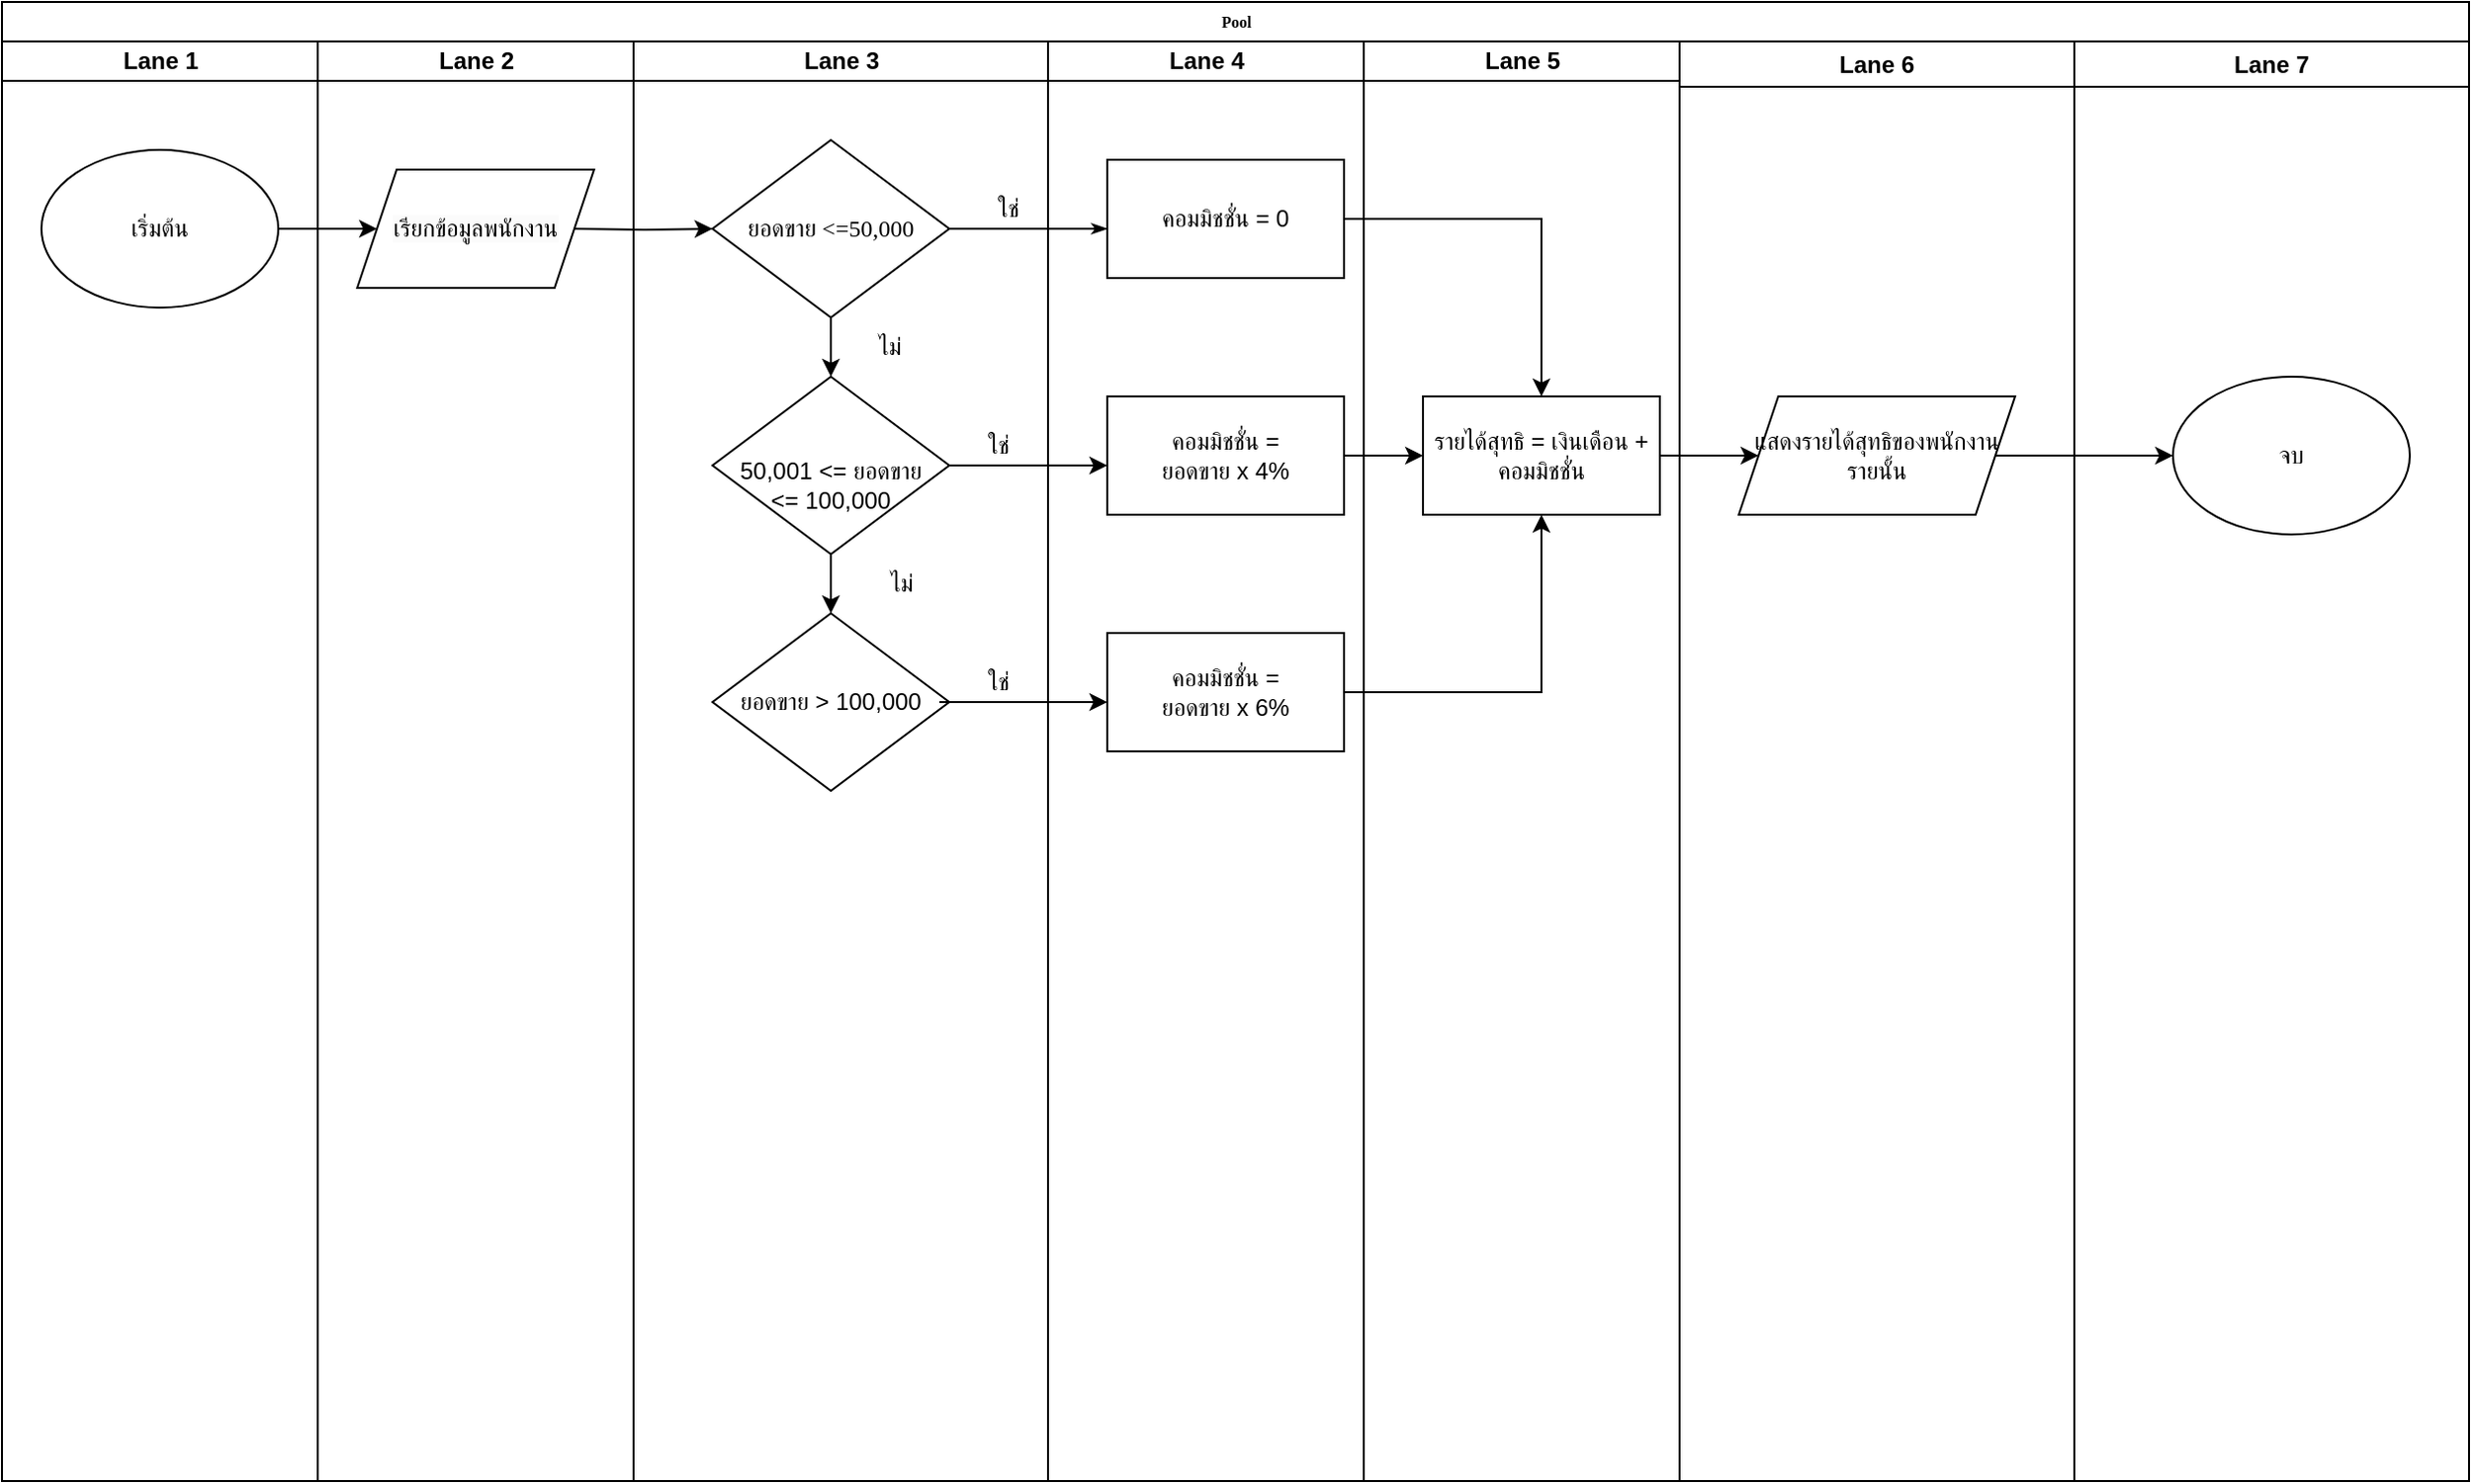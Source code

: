 <mxfile version="21.6.8" type="github">
  <diagram name="Page-1" id="74e2e168-ea6b-b213-b513-2b3c1d86103e">
    <mxGraphModel dx="1379" dy="764" grid="1" gridSize="10" guides="1" tooltips="1" connect="1" arrows="1" fold="1" page="1" pageScale="1" pageWidth="1100" pageHeight="850" background="none" math="0" shadow="0">
      <root>
        <mxCell id="0" />
        <mxCell id="1" parent="0" />
        <mxCell id="77e6c97f196da883-1" value="Pool" style="swimlane;html=1;childLayout=stackLayout;startSize=20;rounded=0;shadow=0;labelBackgroundColor=none;strokeWidth=1;fontFamily=Verdana;fontSize=8;align=center;" parent="1" vertex="1">
          <mxGeometry x="70" y="40" width="1250" height="750" as="geometry" />
        </mxCell>
        <mxCell id="77e6c97f196da883-2" value="Lane 1" style="swimlane;html=1;startSize=20;" parent="77e6c97f196da883-1" vertex="1">
          <mxGeometry y="20" width="160" height="730" as="geometry" />
        </mxCell>
        <mxCell id="JY_JNldOcuyJMrii4reW-22" value="เริ่มต้น" style="ellipse;whiteSpace=wrap;html=1;" vertex="1" parent="77e6c97f196da883-2">
          <mxGeometry x="20" y="55" width="120" height="80" as="geometry" />
        </mxCell>
        <mxCell id="77e6c97f196da883-33" style="edgeStyle=orthogonalEdgeStyle;rounded=1;html=1;labelBackgroundColor=none;startArrow=none;startFill=0;startSize=5;endArrow=classicThin;endFill=1;endSize=5;jettySize=auto;orthogonalLoop=1;strokeWidth=1;fontFamily=Verdana;fontSize=8" parent="77e6c97f196da883-1" source="77e6c97f196da883-13" edge="1">
          <mxGeometry relative="1" as="geometry">
            <mxPoint x="560" y="115" as="targetPoint" />
          </mxGeometry>
        </mxCell>
        <mxCell id="77e6c97f196da883-3" value="Lane 2" style="swimlane;html=1;startSize=20;" parent="77e6c97f196da883-1" vertex="1">
          <mxGeometry x="160" y="20" width="160" height="730" as="geometry" />
        </mxCell>
        <mxCell id="JY_JNldOcuyJMrii4reW-25" value="&lt;font style=&quot;font-size: 12px;&quot;&gt;&lt;span style=&quot;color: rgb(0, 0, 0); font-family: Verdana; font-style: normal; font-variant-ligatures: normal; font-variant-caps: normal; font-weight: 400; letter-spacing: normal; orphans: 2; text-align: center; text-indent: 0px; text-transform: none; widows: 2; word-spacing: 0px; -webkit-text-stroke-width: 0px; background-color: rgb(251, 251, 251); text-decoration-thickness: initial; text-decoration-style: initial; text-decoration-color: initial; float: none; display: inline !important;&quot;&gt;เรียกข้อมูลพนักงาน&lt;/span&gt;&lt;br&gt;&lt;/font&gt;" style="shape=parallelogram;perimeter=parallelogramPerimeter;whiteSpace=wrap;html=1;fixedSize=1;" vertex="1" parent="77e6c97f196da883-3">
          <mxGeometry x="20" y="65" width="120" height="60" as="geometry" />
        </mxCell>
        <mxCell id="77e6c97f196da883-4" value="Lane 3" style="swimlane;html=1;startSize=20;" parent="77e6c97f196da883-1" vertex="1">
          <mxGeometry x="320" y="20" width="210" height="730" as="geometry" />
        </mxCell>
        <mxCell id="JY_JNldOcuyJMrii4reW-6" style="edgeStyle=orthogonalEdgeStyle;rounded=0;orthogonalLoop=1;jettySize=auto;html=1;entryX=0.5;entryY=0;entryDx=0;entryDy=0;" edge="1" parent="77e6c97f196da883-4" source="77e6c97f196da883-13" target="JY_JNldOcuyJMrii4reW-5">
          <mxGeometry relative="1" as="geometry" />
        </mxCell>
        <mxCell id="77e6c97f196da883-13" value="&lt;font style=&quot;font-size: 12px;&quot;&gt;ยอดขาย &amp;lt;=50,000&lt;/font&gt;" style="rhombus;whiteSpace=wrap;html=1;rounded=0;shadow=0;labelBackgroundColor=none;strokeWidth=1;fontFamily=Verdana;fontSize=8;align=center;" parent="77e6c97f196da883-4" vertex="1">
          <mxGeometry x="40" y="50" width="120" height="90" as="geometry" />
        </mxCell>
        <mxCell id="JY_JNldOcuyJMrii4reW-13" style="edgeStyle=orthogonalEdgeStyle;rounded=0;orthogonalLoop=1;jettySize=auto;html=1;entryX=0.5;entryY=0;entryDx=0;entryDy=0;" edge="1" parent="77e6c97f196da883-4" source="JY_JNldOcuyJMrii4reW-5" target="JY_JNldOcuyJMrii4reW-11">
          <mxGeometry relative="1" as="geometry" />
        </mxCell>
        <mxCell id="JY_JNldOcuyJMrii4reW-5" value="" style="rhombus;whiteSpace=wrap;html=1;rounded=0;shadow=0;labelBackgroundColor=none;strokeWidth=1;fontFamily=Verdana;fontSize=8;align=center;" vertex="1" parent="77e6c97f196da883-4">
          <mxGeometry x="40" y="170" width="120" height="90" as="geometry" />
        </mxCell>
        <mxCell id="JY_JNldOcuyJMrii4reW-7" value="50,001 &amp;lt;= ยอดขาย &amp;lt;= 100,000" style="text;html=1;strokeColor=none;fillColor=none;align=center;verticalAlign=middle;whiteSpace=wrap;rounded=0;" vertex="1" parent="77e6c97f196da883-4">
          <mxGeometry x="45" y="200" width="110" height="50" as="geometry" />
        </mxCell>
        <mxCell id="JY_JNldOcuyJMrii4reW-10" value="ใช่" style="text;html=1;strokeColor=none;fillColor=none;align=center;verticalAlign=middle;whiteSpace=wrap;rounded=0;" vertex="1" parent="77e6c97f196da883-4">
          <mxGeometry x="155" y="190" width="60" height="30" as="geometry" />
        </mxCell>
        <mxCell id="JY_JNldOcuyJMrii4reW-4" value="ใช่" style="text;html=1;strokeColor=none;fillColor=none;align=center;verticalAlign=middle;whiteSpace=wrap;rounded=0;" vertex="1" parent="77e6c97f196da883-4">
          <mxGeometry x="160" y="70" width="60" height="30" as="geometry" />
        </mxCell>
        <mxCell id="JY_JNldOcuyJMrii4reW-11" value="" style="rhombus;whiteSpace=wrap;html=1;rounded=0;shadow=0;labelBackgroundColor=none;strokeWidth=1;fontFamily=Verdana;fontSize=8;align=center;" vertex="1" parent="77e6c97f196da883-4">
          <mxGeometry x="40" y="290" width="120" height="90" as="geometry" />
        </mxCell>
        <mxCell id="JY_JNldOcuyJMrii4reW-12" value="ยอดขาย &amp;gt; 100,000" style="text;html=1;strokeColor=none;fillColor=none;align=center;verticalAlign=middle;whiteSpace=wrap;rounded=0;" vertex="1" parent="77e6c97f196da883-4">
          <mxGeometry x="45" y="310" width="110" height="50" as="geometry" />
        </mxCell>
        <mxCell id="JY_JNldOcuyJMrii4reW-16" value="ใช่" style="text;html=1;strokeColor=none;fillColor=none;align=center;verticalAlign=middle;whiteSpace=wrap;rounded=0;" vertex="1" parent="77e6c97f196da883-4">
          <mxGeometry x="155" y="310" width="60" height="30" as="geometry" />
        </mxCell>
        <mxCell id="JY_JNldOcuyJMrii4reW-42" value="ไม่" style="text;html=1;strokeColor=none;fillColor=none;align=center;verticalAlign=middle;whiteSpace=wrap;rounded=0;" vertex="1" parent="77e6c97f196da883-4">
          <mxGeometry x="100" y="140" width="60" height="30" as="geometry" />
        </mxCell>
        <mxCell id="JY_JNldOcuyJMrii4reW-43" value="ไม่" style="text;html=1;strokeColor=none;fillColor=none;align=center;verticalAlign=middle;whiteSpace=wrap;rounded=0;" vertex="1" parent="77e6c97f196da883-4">
          <mxGeometry x="106" y="260" width="60" height="30" as="geometry" />
        </mxCell>
        <mxCell id="JY_JNldOcuyJMrii4reW-9" style="edgeStyle=orthogonalEdgeStyle;rounded=0;orthogonalLoop=1;jettySize=auto;html=1;" edge="1" parent="77e6c97f196da883-1" source="JY_JNldOcuyJMrii4reW-5">
          <mxGeometry relative="1" as="geometry">
            <mxPoint x="560" y="235" as="targetPoint" />
          </mxGeometry>
        </mxCell>
        <mxCell id="77e6c97f196da883-5" value="Lane 4" style="swimlane;html=1;startSize=20;" parent="77e6c97f196da883-1" vertex="1">
          <mxGeometry x="530" y="20" width="160" height="730" as="geometry" />
        </mxCell>
        <mxCell id="JY_JNldOcuyJMrii4reW-24" value="คอมมิชชั่น = 0" style="rounded=0;whiteSpace=wrap;html=1;" vertex="1" parent="77e6c97f196da883-5">
          <mxGeometry x="30" y="60" width="120" height="60" as="geometry" />
        </mxCell>
        <mxCell id="JY_JNldOcuyJMrii4reW-27" value="คอมมิชชั่น = &lt;br&gt;ยอดขาย x 4%" style="rounded=0;whiteSpace=wrap;html=1;" vertex="1" parent="77e6c97f196da883-5">
          <mxGeometry x="30" y="180" width="120" height="60" as="geometry" />
        </mxCell>
        <mxCell id="JY_JNldOcuyJMrii4reW-28" value="คอมมิชชั่น = &lt;br&gt;ยอดขาย x 6%" style="rounded=0;whiteSpace=wrap;html=1;" vertex="1" parent="77e6c97f196da883-5">
          <mxGeometry x="30" y="300" width="120" height="60" as="geometry" />
        </mxCell>
        <mxCell id="77e6c97f196da883-6" value="Lane 5" style="swimlane;html=1;startSize=20;" parent="77e6c97f196da883-1" vertex="1">
          <mxGeometry x="690" y="20" width="160" height="730" as="geometry" />
        </mxCell>
        <mxCell id="JY_JNldOcuyJMrii4reW-29" value="รายได้สุทธิ = เงินเดือน + คอมมิชชั่น" style="rounded=0;whiteSpace=wrap;html=1;" vertex="1" parent="77e6c97f196da883-6">
          <mxGeometry x="30" y="180" width="120" height="60" as="geometry" />
        </mxCell>
        <mxCell id="JY_JNldOcuyJMrii4reW-3" style="edgeStyle=orthogonalEdgeStyle;rounded=0;orthogonalLoop=1;jettySize=auto;html=1;entryX=0;entryY=0.5;entryDx=0;entryDy=0;" edge="1" parent="77e6c97f196da883-1" target="77e6c97f196da883-13">
          <mxGeometry relative="1" as="geometry">
            <mxPoint x="290" y="115" as="sourcePoint" />
          </mxGeometry>
        </mxCell>
        <mxCell id="JY_JNldOcuyJMrii4reW-15" style="edgeStyle=orthogonalEdgeStyle;rounded=0;orthogonalLoop=1;jettySize=auto;html=1;" edge="1" parent="77e6c97f196da883-1" source="JY_JNldOcuyJMrii4reW-12">
          <mxGeometry relative="1" as="geometry">
            <mxPoint x="560" y="355" as="targetPoint" />
          </mxGeometry>
        </mxCell>
        <mxCell id="JY_JNldOcuyJMrii4reW-26" style="edgeStyle=orthogonalEdgeStyle;rounded=0;orthogonalLoop=1;jettySize=auto;html=1;entryX=0;entryY=0.5;entryDx=0;entryDy=0;" edge="1" parent="77e6c97f196da883-1" source="JY_JNldOcuyJMrii4reW-22" target="JY_JNldOcuyJMrii4reW-25">
          <mxGeometry relative="1" as="geometry" />
        </mxCell>
        <mxCell id="JY_JNldOcuyJMrii4reW-31" value="Lane 6" style="swimlane;whiteSpace=wrap;html=1;" vertex="1" parent="77e6c97f196da883-1">
          <mxGeometry x="850" y="20" width="200" height="730" as="geometry" />
        </mxCell>
        <mxCell id="JY_JNldOcuyJMrii4reW-35" value="แสดงรายได้สุทธิของพนักงานรายนั้น" style="shape=parallelogram;perimeter=parallelogramPerimeter;whiteSpace=wrap;html=1;fixedSize=1;" vertex="1" parent="JY_JNldOcuyJMrii4reW-31">
          <mxGeometry x="30" y="180" width="140" height="60" as="geometry" />
        </mxCell>
        <mxCell id="JY_JNldOcuyJMrii4reW-32" style="edgeStyle=orthogonalEdgeStyle;rounded=0;orthogonalLoop=1;jettySize=auto;html=1;entryX=0.5;entryY=0;entryDx=0;entryDy=0;" edge="1" parent="77e6c97f196da883-1" source="JY_JNldOcuyJMrii4reW-24" target="JY_JNldOcuyJMrii4reW-29">
          <mxGeometry relative="1" as="geometry" />
        </mxCell>
        <mxCell id="JY_JNldOcuyJMrii4reW-33" style="edgeStyle=orthogonalEdgeStyle;rounded=0;orthogonalLoop=1;jettySize=auto;html=1;" edge="1" parent="77e6c97f196da883-1" source="JY_JNldOcuyJMrii4reW-27" target="JY_JNldOcuyJMrii4reW-29">
          <mxGeometry relative="1" as="geometry" />
        </mxCell>
        <mxCell id="JY_JNldOcuyJMrii4reW-34" style="edgeStyle=orthogonalEdgeStyle;rounded=0;orthogonalLoop=1;jettySize=auto;html=1;entryX=0.5;entryY=1;entryDx=0;entryDy=0;" edge="1" parent="77e6c97f196da883-1" source="JY_JNldOcuyJMrii4reW-28" target="JY_JNldOcuyJMrii4reW-29">
          <mxGeometry relative="1" as="geometry" />
        </mxCell>
        <mxCell id="JY_JNldOcuyJMrii4reW-36" style="edgeStyle=orthogonalEdgeStyle;rounded=0;orthogonalLoop=1;jettySize=auto;html=1;" edge="1" parent="77e6c97f196da883-1" source="JY_JNldOcuyJMrii4reW-29" target="JY_JNldOcuyJMrii4reW-35">
          <mxGeometry relative="1" as="geometry" />
        </mxCell>
        <mxCell id="JY_JNldOcuyJMrii4reW-37" value="Lane 7" style="swimlane;whiteSpace=wrap;html=1;" vertex="1" parent="77e6c97f196da883-1">
          <mxGeometry x="1050" y="20" width="200" height="730" as="geometry" />
        </mxCell>
        <mxCell id="JY_JNldOcuyJMrii4reW-40" value="จบ" style="ellipse;whiteSpace=wrap;html=1;" vertex="1" parent="JY_JNldOcuyJMrii4reW-37">
          <mxGeometry x="50" y="170" width="120" height="80" as="geometry" />
        </mxCell>
        <mxCell id="JY_JNldOcuyJMrii4reW-41" style="edgeStyle=orthogonalEdgeStyle;rounded=0;orthogonalLoop=1;jettySize=auto;html=1;entryX=0;entryY=0.5;entryDx=0;entryDy=0;" edge="1" parent="77e6c97f196da883-1" source="JY_JNldOcuyJMrii4reW-35" target="JY_JNldOcuyJMrii4reW-40">
          <mxGeometry relative="1" as="geometry" />
        </mxCell>
      </root>
    </mxGraphModel>
  </diagram>
</mxfile>
